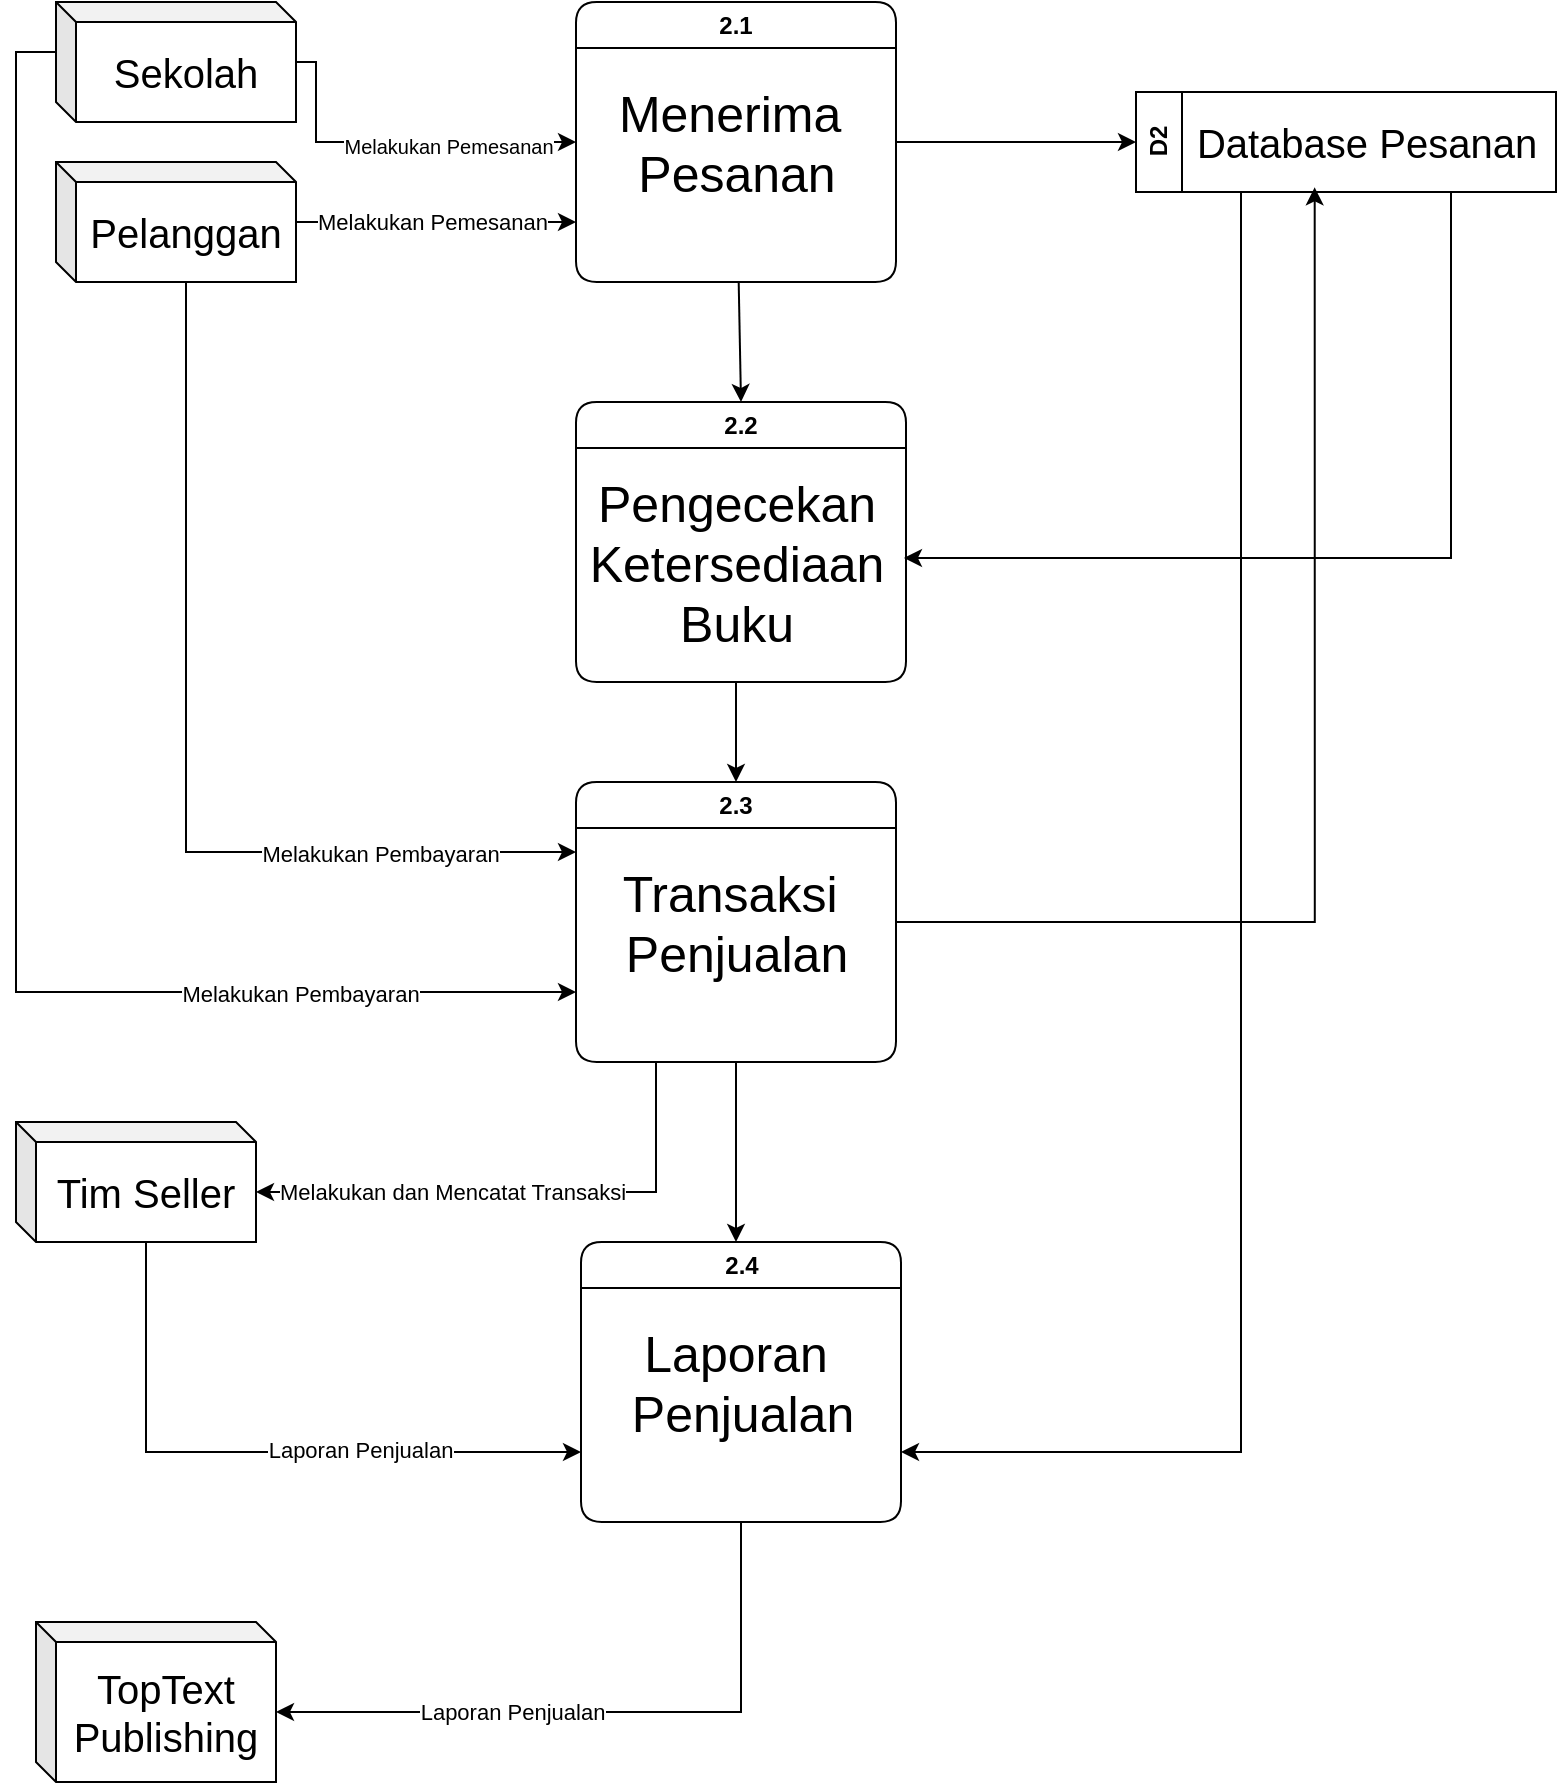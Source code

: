 <mxfile version="24.7.17">
  <diagram name="Halaman-1" id="sFSaxngkhYnT6PJqSkxj">
    <mxGraphModel dx="794" dy="446" grid="1" gridSize="10" guides="1" tooltips="1" connect="1" arrows="1" fold="1" page="1" pageScale="1" pageWidth="827" pageHeight="1169" math="0" shadow="0">
      <root>
        <mxCell id="0" />
        <mxCell id="1" parent="0" />
        <mxCell id="PLajqnZ_25xguPq1HnEt-9" style="edgeStyle=orthogonalEdgeStyle;rounded=0;orthogonalLoop=1;jettySize=auto;html=1;exitX=1;exitY=0.5;exitDx=0;exitDy=0;entryX=0;entryY=0.5;entryDx=0;entryDy=0;" edge="1" parent="1" source="PLajqnZ_25xguPq1HnEt-1" target="PLajqnZ_25xguPq1HnEt-7">
          <mxGeometry relative="1" as="geometry" />
        </mxCell>
        <mxCell id="PLajqnZ_25xguPq1HnEt-12" style="rounded=0;orthogonalLoop=1;jettySize=auto;html=1;entryX=0.5;entryY=0;entryDx=0;entryDy=0;" edge="1" parent="1" source="PLajqnZ_25xguPq1HnEt-1" target="PLajqnZ_25xguPq1HnEt-10">
          <mxGeometry relative="1" as="geometry">
            <mxPoint x="400" y="230" as="targetPoint" />
          </mxGeometry>
        </mxCell>
        <mxCell id="PLajqnZ_25xguPq1HnEt-1" value="2.1" style="swimlane;whiteSpace=wrap;html=1;rounded=1;" vertex="1" parent="1">
          <mxGeometry x="320" y="40" width="160" height="140" as="geometry" />
        </mxCell>
        <mxCell id="PLajqnZ_25xguPq1HnEt-2" value="&lt;font style=&quot;font-size: 25px;&quot;&gt;Menerima&amp;nbsp;&lt;/font&gt;&lt;div&gt;&lt;font style=&quot;font-size: 25px;&quot;&gt;Pesanan&lt;/font&gt;&lt;/div&gt;" style="text;html=1;align=center;verticalAlign=middle;resizable=0;points=[];autosize=1;strokeColor=none;fillColor=none;" vertex="1" parent="PLajqnZ_25xguPq1HnEt-1">
          <mxGeometry x="10" y="35" width="140" height="70" as="geometry" />
        </mxCell>
        <mxCell id="PLajqnZ_25xguPq1HnEt-5" style="edgeStyle=orthogonalEdgeStyle;rounded=0;orthogonalLoop=1;jettySize=auto;html=1;entryX=0;entryY=0.5;entryDx=0;entryDy=0;" edge="1" parent="1" source="PLajqnZ_25xguPq1HnEt-3" target="PLajqnZ_25xguPq1HnEt-1">
          <mxGeometry relative="1" as="geometry">
            <Array as="points">
              <mxPoint x="190" y="70" />
              <mxPoint x="190" y="110" />
            </Array>
          </mxGeometry>
        </mxCell>
        <mxCell id="PLajqnZ_25xguPq1HnEt-15" value="&lt;font style=&quot;font-size: 10px;&quot;&gt;Melakukan Pemesanan&lt;/font&gt;" style="edgeLabel;html=1;align=center;verticalAlign=middle;resizable=0;points=[];" vertex="1" connectable="0" parent="PLajqnZ_25xguPq1HnEt-5">
          <mxGeometry x="0.289" y="-2" relative="1" as="geometry">
            <mxPoint as="offset" />
          </mxGeometry>
        </mxCell>
        <mxCell id="PLajqnZ_25xguPq1HnEt-26" style="edgeStyle=orthogonalEdgeStyle;rounded=0;orthogonalLoop=1;jettySize=auto;html=1;entryX=0;entryY=0.75;entryDx=0;entryDy=0;exitX=0;exitY=0;exitDx=0;exitDy=25;exitPerimeter=0;" edge="1" parent="1" source="PLajqnZ_25xguPq1HnEt-3" target="PLajqnZ_25xguPq1HnEt-20">
          <mxGeometry relative="1" as="geometry" />
        </mxCell>
        <mxCell id="PLajqnZ_25xguPq1HnEt-27" value="Melakukan Pembayaran" style="edgeLabel;html=1;align=center;verticalAlign=middle;resizable=0;points=[];" vertex="1" connectable="0" parent="PLajqnZ_25xguPq1HnEt-26">
          <mxGeometry x="0.642" y="-1" relative="1" as="geometry">
            <mxPoint as="offset" />
          </mxGeometry>
        </mxCell>
        <mxCell id="PLajqnZ_25xguPq1HnEt-3" value="&lt;font style=&quot;font-size: 20px;&quot;&gt;Sekolah&lt;/font&gt;" style="shape=cube;whiteSpace=wrap;html=1;boundedLbl=1;backgroundOutline=1;darkOpacity=0.05;darkOpacity2=0.1;size=10;" vertex="1" parent="1">
          <mxGeometry x="60" y="40" width="120" height="60" as="geometry" />
        </mxCell>
        <mxCell id="PLajqnZ_25xguPq1HnEt-6" style="rounded=0;orthogonalLoop=1;jettySize=auto;html=1;" edge="1" parent="1" source="PLajqnZ_25xguPq1HnEt-4">
          <mxGeometry relative="1" as="geometry">
            <mxPoint x="320" y="150" as="targetPoint" />
          </mxGeometry>
        </mxCell>
        <mxCell id="PLajqnZ_25xguPq1HnEt-16" value="Melakukan Pemesanan" style="edgeLabel;html=1;align=center;verticalAlign=middle;resizable=0;points=[];" vertex="1" connectable="0" parent="PLajqnZ_25xguPq1HnEt-6">
          <mxGeometry x="-0.029" relative="1" as="geometry">
            <mxPoint as="offset" />
          </mxGeometry>
        </mxCell>
        <mxCell id="PLajqnZ_25xguPq1HnEt-23" style="edgeStyle=orthogonalEdgeStyle;rounded=0;orthogonalLoop=1;jettySize=auto;html=1;entryX=0;entryY=0.25;entryDx=0;entryDy=0;exitX=0;exitY=0;exitDx=65;exitDy=60;exitPerimeter=0;" edge="1" parent="1" source="PLajqnZ_25xguPq1HnEt-4" target="PLajqnZ_25xguPq1HnEt-20">
          <mxGeometry relative="1" as="geometry" />
        </mxCell>
        <mxCell id="PLajqnZ_25xguPq1HnEt-25" value="Melakukan Pembayaran" style="edgeLabel;html=1;align=center;verticalAlign=middle;resizable=0;points=[];" vertex="1" connectable="0" parent="PLajqnZ_25xguPq1HnEt-23">
          <mxGeometry x="0.592" y="-1" relative="1" as="geometry">
            <mxPoint as="offset" />
          </mxGeometry>
        </mxCell>
        <mxCell id="PLajqnZ_25xguPq1HnEt-4" value="&lt;font style=&quot;font-size: 20px;&quot;&gt;Pelanggan&lt;/font&gt;" style="shape=cube;whiteSpace=wrap;html=1;boundedLbl=1;backgroundOutline=1;darkOpacity=0.05;darkOpacity2=0.1;size=10;" vertex="1" parent="1">
          <mxGeometry x="60" y="120" width="120" height="60" as="geometry" />
        </mxCell>
        <mxCell id="PLajqnZ_25xguPq1HnEt-7" value="D2" style="swimlane;horizontal=0;whiteSpace=wrap;html=1;" vertex="1" parent="1">
          <mxGeometry x="600" y="85" width="210" height="50" as="geometry" />
        </mxCell>
        <mxCell id="PLajqnZ_25xguPq1HnEt-8" value="&lt;font style=&quot;font-size: 20px;&quot;&gt;Database Pesanan&lt;/font&gt;" style="text;html=1;align=center;verticalAlign=middle;resizable=0;points=[];autosize=1;strokeColor=none;fillColor=none;" vertex="1" parent="PLajqnZ_25xguPq1HnEt-7">
          <mxGeometry x="20" y="5" width="190" height="40" as="geometry" />
        </mxCell>
        <mxCell id="PLajqnZ_25xguPq1HnEt-10" value="2.2" style="swimlane;whiteSpace=wrap;html=1;rounded=1;" vertex="1" parent="1">
          <mxGeometry x="320" y="240" width="165" height="140" as="geometry" />
        </mxCell>
        <mxCell id="PLajqnZ_25xguPq1HnEt-11" value="&lt;span style=&quot;font-size: 25px;&quot;&gt;Pengecekan&lt;/span&gt;&lt;div&gt;&lt;span style=&quot;font-size: 25px;&quot;&gt;Ketersediaan&lt;/span&gt;&lt;/div&gt;&lt;div&gt;&lt;span style=&quot;font-size: 25px;&quot;&gt;Buku&lt;/span&gt;&lt;/div&gt;" style="text;html=1;align=center;verticalAlign=middle;resizable=0;points=[];autosize=1;strokeColor=none;fillColor=none;" vertex="1" parent="PLajqnZ_25xguPq1HnEt-10">
          <mxGeometry x="-5" y="30" width="170" height="100" as="geometry" />
        </mxCell>
        <mxCell id="PLajqnZ_25xguPq1HnEt-19" style="edgeStyle=orthogonalEdgeStyle;rounded=0;orthogonalLoop=1;jettySize=auto;html=1;entryX=0.994;entryY=0.48;entryDx=0;entryDy=0;entryPerimeter=0;exitX=0.75;exitY=1;exitDx=0;exitDy=0;" edge="1" parent="1" source="PLajqnZ_25xguPq1HnEt-7" target="PLajqnZ_25xguPq1HnEt-11">
          <mxGeometry relative="1" as="geometry" />
        </mxCell>
        <mxCell id="PLajqnZ_25xguPq1HnEt-31" style="edgeStyle=orthogonalEdgeStyle;rounded=0;orthogonalLoop=1;jettySize=auto;html=1;entryX=0.365;entryY=1.067;entryDx=0;entryDy=0;entryPerimeter=0;" edge="1" parent="1" source="PLajqnZ_25xguPq1HnEt-20" target="PLajqnZ_25xguPq1HnEt-8">
          <mxGeometry relative="1" as="geometry">
            <mxPoint x="690" y="140" as="targetPoint" />
          </mxGeometry>
        </mxCell>
        <mxCell id="PLajqnZ_25xguPq1HnEt-20" value="2.3" style="swimlane;whiteSpace=wrap;html=1;rounded=1;" vertex="1" parent="1">
          <mxGeometry x="320" y="430" width="160" height="140" as="geometry" />
        </mxCell>
        <mxCell id="PLajqnZ_25xguPq1HnEt-21" value="&lt;span style=&quot;font-size: 25px;&quot;&gt;Transaksi&amp;nbsp;&lt;/span&gt;&lt;div&gt;&lt;span style=&quot;font-size: 25px;&quot;&gt;Penjualan&lt;/span&gt;&lt;/div&gt;" style="text;html=1;align=center;verticalAlign=middle;resizable=0;points=[];autosize=1;strokeColor=none;fillColor=none;" vertex="1" parent="PLajqnZ_25xguPq1HnEt-20">
          <mxGeometry x="10" y="35" width="140" height="70" as="geometry" />
        </mxCell>
        <mxCell id="PLajqnZ_25xguPq1HnEt-22" style="rounded=0;orthogonalLoop=1;jettySize=auto;html=1;entryX=0.5;entryY=0;entryDx=0;entryDy=0;" edge="1" parent="1" target="PLajqnZ_25xguPq1HnEt-20">
          <mxGeometry relative="1" as="geometry">
            <mxPoint x="400" y="380" as="sourcePoint" />
          </mxGeometry>
        </mxCell>
        <mxCell id="PLajqnZ_25xguPq1HnEt-35" style="edgeStyle=orthogonalEdgeStyle;rounded=0;orthogonalLoop=1;jettySize=auto;html=1;entryX=0;entryY=0.75;entryDx=0;entryDy=0;exitX=0;exitY=0;exitDx=65;exitDy=60;exitPerimeter=0;" edge="1" parent="1" source="PLajqnZ_25xguPq1HnEt-28" target="PLajqnZ_25xguPq1HnEt-32">
          <mxGeometry relative="1" as="geometry" />
        </mxCell>
        <mxCell id="PLajqnZ_25xguPq1HnEt-36" value="Laporan Penjualan" style="edgeLabel;html=1;align=center;verticalAlign=middle;resizable=0;points=[];" vertex="1" connectable="0" parent="PLajqnZ_25xguPq1HnEt-35">
          <mxGeometry x="0.315" y="1" relative="1" as="geometry">
            <mxPoint as="offset" />
          </mxGeometry>
        </mxCell>
        <mxCell id="PLajqnZ_25xguPq1HnEt-28" value="&lt;font style=&quot;font-size: 20px;&quot;&gt;Tim Seller&lt;/font&gt;" style="shape=cube;whiteSpace=wrap;html=1;boundedLbl=1;backgroundOutline=1;darkOpacity=0.05;darkOpacity2=0.1;size=10;" vertex="1" parent="1">
          <mxGeometry x="40" y="600" width="120" height="60" as="geometry" />
        </mxCell>
        <mxCell id="PLajqnZ_25xguPq1HnEt-29" style="edgeStyle=orthogonalEdgeStyle;rounded=0;orthogonalLoop=1;jettySize=auto;html=1;exitX=0.25;exitY=1;exitDx=0;exitDy=0;entryX=0;entryY=0;entryDx=120;entryDy=35;entryPerimeter=0;" edge="1" parent="1" source="PLajqnZ_25xguPq1HnEt-20" target="PLajqnZ_25xguPq1HnEt-28">
          <mxGeometry relative="1" as="geometry" />
        </mxCell>
        <mxCell id="PLajqnZ_25xguPq1HnEt-30" value="Melakukan dan Mencatat Transaksi" style="edgeLabel;html=1;align=center;verticalAlign=middle;resizable=0;points=[];" vertex="1" connectable="0" parent="PLajqnZ_25xguPq1HnEt-29">
          <mxGeometry x="0.26" relative="1" as="geometry">
            <mxPoint as="offset" />
          </mxGeometry>
        </mxCell>
        <mxCell id="PLajqnZ_25xguPq1HnEt-32" value="2.4" style="swimlane;whiteSpace=wrap;html=1;rounded=1;" vertex="1" parent="1">
          <mxGeometry x="322.5" y="660" width="160" height="140" as="geometry" />
        </mxCell>
        <mxCell id="PLajqnZ_25xguPq1HnEt-33" value="&lt;span style=&quot;font-size: 25px;&quot;&gt;Laporan&amp;nbsp;&lt;/span&gt;&lt;div&gt;&lt;span style=&quot;font-size: 25px;&quot;&gt;Penjualan&lt;/span&gt;&lt;/div&gt;" style="text;html=1;align=center;verticalAlign=middle;resizable=0;points=[];autosize=1;strokeColor=none;fillColor=none;" vertex="1" parent="PLajqnZ_25xguPq1HnEt-32">
          <mxGeometry x="15" y="35" width="130" height="70" as="geometry" />
        </mxCell>
        <mxCell id="PLajqnZ_25xguPq1HnEt-34" style="rounded=0;orthogonalLoop=1;jettySize=auto;html=1;" edge="1" parent="1" source="PLajqnZ_25xguPq1HnEt-20">
          <mxGeometry relative="1" as="geometry">
            <mxPoint x="400" y="660" as="targetPoint" />
          </mxGeometry>
        </mxCell>
        <mxCell id="PLajqnZ_25xguPq1HnEt-38" style="edgeStyle=orthogonalEdgeStyle;rounded=0;orthogonalLoop=1;jettySize=auto;html=1;entryX=1;entryY=0.75;entryDx=0;entryDy=0;exitX=0.25;exitY=1;exitDx=0;exitDy=0;" edge="1" parent="1" source="PLajqnZ_25xguPq1HnEt-7" target="PLajqnZ_25xguPq1HnEt-32">
          <mxGeometry relative="1" as="geometry" />
        </mxCell>
        <mxCell id="PLajqnZ_25xguPq1HnEt-39" value="&lt;font style=&quot;font-size: 20px;&quot;&gt;TopText Publishing&lt;/font&gt;" style="shape=cube;whiteSpace=wrap;html=1;boundedLbl=1;backgroundOutline=1;darkOpacity=0.05;darkOpacity2=0.1;size=10;" vertex="1" parent="1">
          <mxGeometry x="50" y="850" width="120" height="80" as="geometry" />
        </mxCell>
        <mxCell id="PLajqnZ_25xguPq1HnEt-40" style="edgeStyle=orthogonalEdgeStyle;rounded=0;orthogonalLoop=1;jettySize=auto;html=1;entryX=0;entryY=0;entryDx=120;entryDy=45;entryPerimeter=0;exitX=0.5;exitY=1;exitDx=0;exitDy=0;" edge="1" parent="1" source="PLajqnZ_25xguPq1HnEt-32" target="PLajqnZ_25xguPq1HnEt-39">
          <mxGeometry relative="1" as="geometry" />
        </mxCell>
        <mxCell id="PLajqnZ_25xguPq1HnEt-41" value="Laporan Penjualan" style="edgeLabel;html=1;align=center;verticalAlign=middle;resizable=0;points=[];" vertex="1" connectable="0" parent="PLajqnZ_25xguPq1HnEt-40">
          <mxGeometry x="0.281" relative="1" as="geometry">
            <mxPoint as="offset" />
          </mxGeometry>
        </mxCell>
      </root>
    </mxGraphModel>
  </diagram>
</mxfile>
